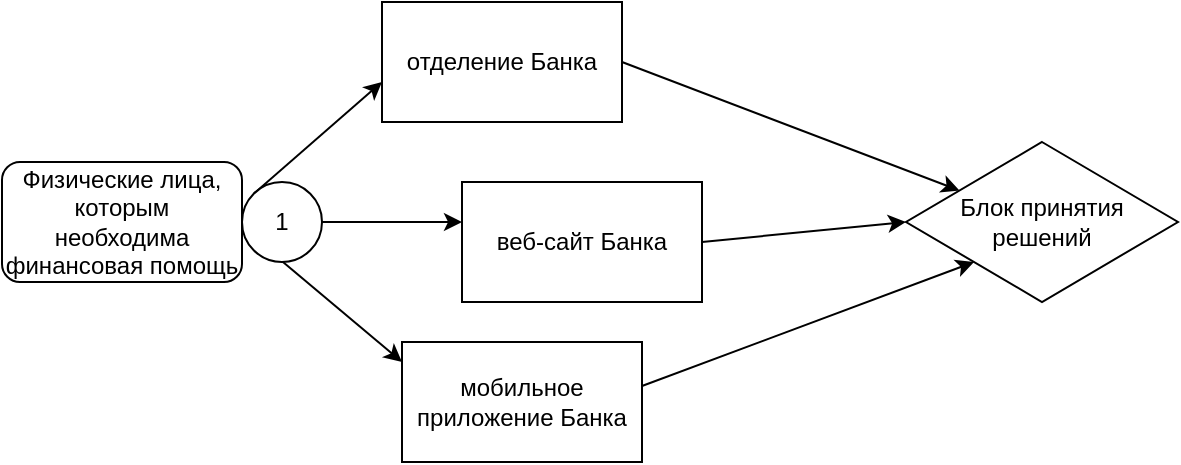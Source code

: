<mxfile version="26.0.6">
  <diagram name="Страница — 1" id="4WTd9xNf0BCG5S9FvhcH">
    <mxGraphModel dx="1434" dy="772" grid="1" gridSize="11" guides="1" tooltips="1" connect="1" arrows="1" fold="1" page="1" pageScale="1" pageWidth="827" pageHeight="1169" math="0" shadow="0">
      <root>
        <mxCell id="0" />
        <mxCell id="1" parent="0" />
        <mxCell id="UthzFKc7wNWGrTZOT3eT-1" value="&lt;font style=&quot;vertical-align: inherit;&quot;&gt;&lt;font style=&quot;vertical-align: inherit;&quot;&gt;Физические лица, которым необходима финансовая помощь&lt;/font&gt;&lt;/font&gt;" style="rounded=1;whiteSpace=wrap;html=1;" vertex="1" parent="1">
          <mxGeometry x="10" y="310" width="120" height="60" as="geometry" />
        </mxCell>
        <mxCell id="UthzFKc7wNWGrTZOT3eT-2" value="" style="endArrow=classic;html=1;rounded=0;exitX=0;exitY=0;exitDx=0;exitDy=0;" edge="1" parent="1" source="UthzFKc7wNWGrTZOT3eT-8">
          <mxGeometry width="50" height="50" relative="1" as="geometry">
            <mxPoint x="150" y="320" as="sourcePoint" />
            <mxPoint x="200" y="270" as="targetPoint" />
          </mxGeometry>
        </mxCell>
        <mxCell id="UthzFKc7wNWGrTZOT3eT-3" value="" style="endArrow=classic;html=1;rounded=0;exitX=1;exitY=0.5;exitDx=0;exitDy=0;" edge="1" parent="1" source="UthzFKc7wNWGrTZOT3eT-8">
          <mxGeometry width="50" height="50" relative="1" as="geometry">
            <mxPoint x="170" y="350" as="sourcePoint" />
            <mxPoint x="240" y="340" as="targetPoint" />
            <Array as="points" />
          </mxGeometry>
        </mxCell>
        <mxCell id="UthzFKc7wNWGrTZOT3eT-4" value="" style="endArrow=classic;html=1;rounded=0;exitX=0.125;exitY=0.675;exitDx=0;exitDy=0;exitPerimeter=0;" edge="1" parent="1" source="UthzFKc7wNWGrTZOT3eT-8">
          <mxGeometry width="50" height="50" relative="1" as="geometry">
            <mxPoint x="170" y="380" as="sourcePoint" />
            <mxPoint x="210" y="410" as="targetPoint" />
          </mxGeometry>
        </mxCell>
        <mxCell id="UthzFKc7wNWGrTZOT3eT-5" value="&lt;font style=&quot;vertical-align: inherit;&quot;&gt;&lt;font style=&quot;vertical-align: inherit;&quot;&gt;отделение Банка&lt;/font&gt;&lt;/font&gt;" style="rounded=0;whiteSpace=wrap;html=1;" vertex="1" parent="1">
          <mxGeometry x="200" y="230" width="120" height="60" as="geometry" />
        </mxCell>
        <mxCell id="UthzFKc7wNWGrTZOT3eT-6" value="&lt;font style=&quot;vertical-align: inherit;&quot;&gt;&lt;font style=&quot;vertical-align: inherit;&quot;&gt;веб-сайт Банка&lt;/font&gt;&lt;/font&gt;" style="rounded=0;whiteSpace=wrap;html=1;" vertex="1" parent="1">
          <mxGeometry x="240" y="320" width="120" height="60" as="geometry" />
        </mxCell>
        <mxCell id="UthzFKc7wNWGrTZOT3eT-7" value="&lt;font style=&quot;vertical-align: inherit;&quot;&gt;&lt;font style=&quot;vertical-align: inherit;&quot;&gt;мобильное приложение Банка&lt;/font&gt;&lt;/font&gt;" style="rounded=0;whiteSpace=wrap;html=1;" vertex="1" parent="1">
          <mxGeometry x="210" y="400" width="120" height="60" as="geometry" />
        </mxCell>
        <mxCell id="UthzFKc7wNWGrTZOT3eT-9" value="" style="endArrow=none;html=1;rounded=0;exitX=1;exitY=0.5;exitDx=0;exitDy=0;" edge="1" parent="1" source="UthzFKc7wNWGrTZOT3eT-1" target="UthzFKc7wNWGrTZOT3eT-8">
          <mxGeometry width="50" height="50" relative="1" as="geometry">
            <mxPoint x="150" y="340" as="sourcePoint" />
            <mxPoint x="240" y="340" as="targetPoint" />
            <Array as="points" />
          </mxGeometry>
        </mxCell>
        <mxCell id="UthzFKc7wNWGrTZOT3eT-8" value="&lt;font style=&quot;vertical-align: inherit;&quot;&gt;&lt;font style=&quot;vertical-align: inherit;&quot;&gt;1&lt;/font&gt;&lt;/font&gt;" style="ellipse;whiteSpace=wrap;html=1;aspect=fixed;" vertex="1" parent="1">
          <mxGeometry x="130" y="320" width="40" height="40" as="geometry" />
        </mxCell>
        <mxCell id="UthzFKc7wNWGrTZOT3eT-10" value="Блок принятия решений" style="rhombus;whiteSpace=wrap;html=1;" vertex="1" parent="1">
          <mxGeometry x="462" y="300" width="136" height="80" as="geometry" />
        </mxCell>
        <mxCell id="UthzFKc7wNWGrTZOT3eT-11" value="" style="endArrow=classic;html=1;rounded=0;exitX=1;exitY=0.367;exitDx=0;exitDy=0;exitPerimeter=0;entryX=0;entryY=1;entryDx=0;entryDy=0;" edge="1" parent="1" source="UthzFKc7wNWGrTZOT3eT-7" target="UthzFKc7wNWGrTZOT3eT-10">
          <mxGeometry width="50" height="50" relative="1" as="geometry">
            <mxPoint x="385" y="424" as="sourcePoint" />
            <mxPoint x="435" y="374" as="targetPoint" />
          </mxGeometry>
        </mxCell>
        <mxCell id="UthzFKc7wNWGrTZOT3eT-12" value="" style="endArrow=classic;html=1;rounded=0;exitX=1;exitY=0.5;exitDx=0;exitDy=0;entryX=0;entryY=0.5;entryDx=0;entryDy=0;" edge="1" parent="1" source="UthzFKc7wNWGrTZOT3eT-6" target="UthzFKc7wNWGrTZOT3eT-10">
          <mxGeometry width="50" height="50" relative="1" as="geometry">
            <mxPoint x="385" y="424" as="sourcePoint" />
            <mxPoint x="435" y="374" as="targetPoint" />
          </mxGeometry>
        </mxCell>
        <mxCell id="UthzFKc7wNWGrTZOT3eT-13" value="" style="endArrow=classic;html=1;rounded=0;exitX=1;exitY=0.5;exitDx=0;exitDy=0;" edge="1" parent="1" source="UthzFKc7wNWGrTZOT3eT-5" target="UthzFKc7wNWGrTZOT3eT-10">
          <mxGeometry width="50" height="50" relative="1" as="geometry">
            <mxPoint x="352" y="281" as="sourcePoint" />
            <mxPoint x="402" y="231" as="targetPoint" />
          </mxGeometry>
        </mxCell>
      </root>
    </mxGraphModel>
  </diagram>
</mxfile>
